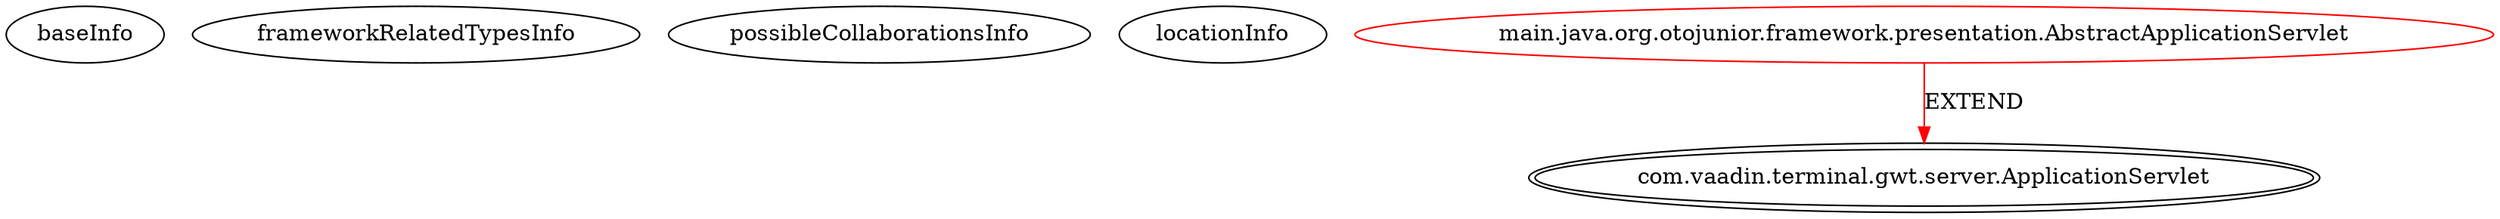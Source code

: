 digraph {
baseInfo[graphId=1380,category="extension_graph",isAnonymous=false,possibleRelation=false]
frameworkRelatedTypesInfo[0="com.vaadin.terminal.gwt.server.ApplicationServlet"]
possibleCollaborationsInfo[]
locationInfo[projectName="gspandy-framework",filePath="/gspandy-framework/framework-master/src/main/java/org/otojunior/framework/presentation/AbstractApplicationServlet.java",contextSignature="AbstractApplicationServlet",graphId="1380"]
0[label="main.java.org.otojunior.framework.presentation.AbstractApplicationServlet",vertexType="ROOT_CLIENT_CLASS_DECLARATION",isFrameworkType=false,color=red]
1[label="com.vaadin.terminal.gwt.server.ApplicationServlet",vertexType="FRAMEWORK_CLASS_TYPE",isFrameworkType=true,peripheries=2]
0->1[label="EXTEND",color=red]
}
